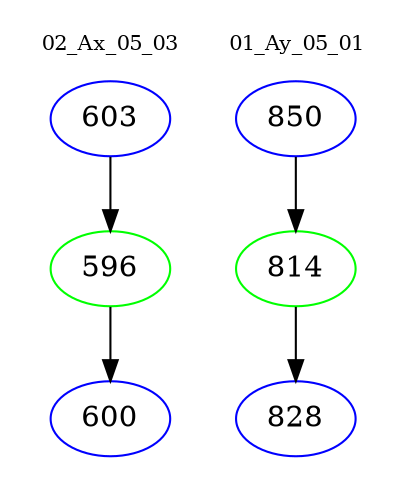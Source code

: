 digraph{
subgraph cluster_0 {
color = white
label = "02_Ax_05_03";
fontsize=10;
T0_603 [label="603", color="blue"]
T0_603 -> T0_596 [color="black"]
T0_596 [label="596", color="green"]
T0_596 -> T0_600 [color="black"]
T0_600 [label="600", color="blue"]
}
subgraph cluster_1 {
color = white
label = "01_Ay_05_01";
fontsize=10;
T1_850 [label="850", color="blue"]
T1_850 -> T1_814 [color="black"]
T1_814 [label="814", color="green"]
T1_814 -> T1_828 [color="black"]
T1_828 [label="828", color="blue"]
}
}
